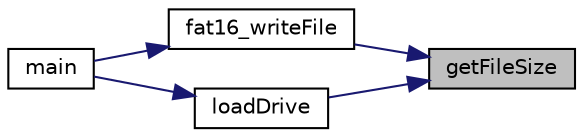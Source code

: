digraph "getFileSize"
{
 // LATEX_PDF_SIZE
  edge [fontname="Helvetica",fontsize="10",labelfontname="Helvetica",labelfontsize="10"];
  node [fontname="Helvetica",fontsize="10",shape=record];
  rankdir="RL";
  Node1 [label="getFileSize",height=0.2,width=0.4,color="black", fillcolor="grey75", style="filled", fontcolor="black",tooltip="Calculates size of file."];
  Node1 -> Node2 [dir="back",color="midnightblue",fontsize="10",style="solid",fontname="Helvetica"];
  Node2 [label="fat16_writeFile",height=0.2,width=0.4,color="black", fillcolor="white", style="filled",URL="$v_d_i_s_k__fat16_8h.html#a9f9f24aa8a2da31af88f7590d9c95bd9",tooltip="Copies file from physical disk to vDrive."];
  Node2 -> Node3 [dir="back",color="midnightblue",fontsize="10",style="solid",fontname="Helvetica"];
  Node3 [label="main",height=0.2,width=0.4,color="black", fillcolor="white", style="filled",URL="$vdisk__cli_8c.html#a0ddf1224851353fc92bfbff6f499fa97",tooltip=" "];
  Node1 -> Node4 [dir="back",color="midnightblue",fontsize="10",style="solid",fontname="Helvetica"];
  Node4 [label="loadDrive",height=0.2,width=0.4,color="black", fillcolor="white", style="filled",URL="$v_d_i_s_k__drive_8h.html#ac82238bd0fc0f23787f4aa30e96fc3cd",tooltip="Loads drive from a (real) file."];
  Node4 -> Node3 [dir="back",color="midnightblue",fontsize="10",style="solid",fontname="Helvetica"];
}
